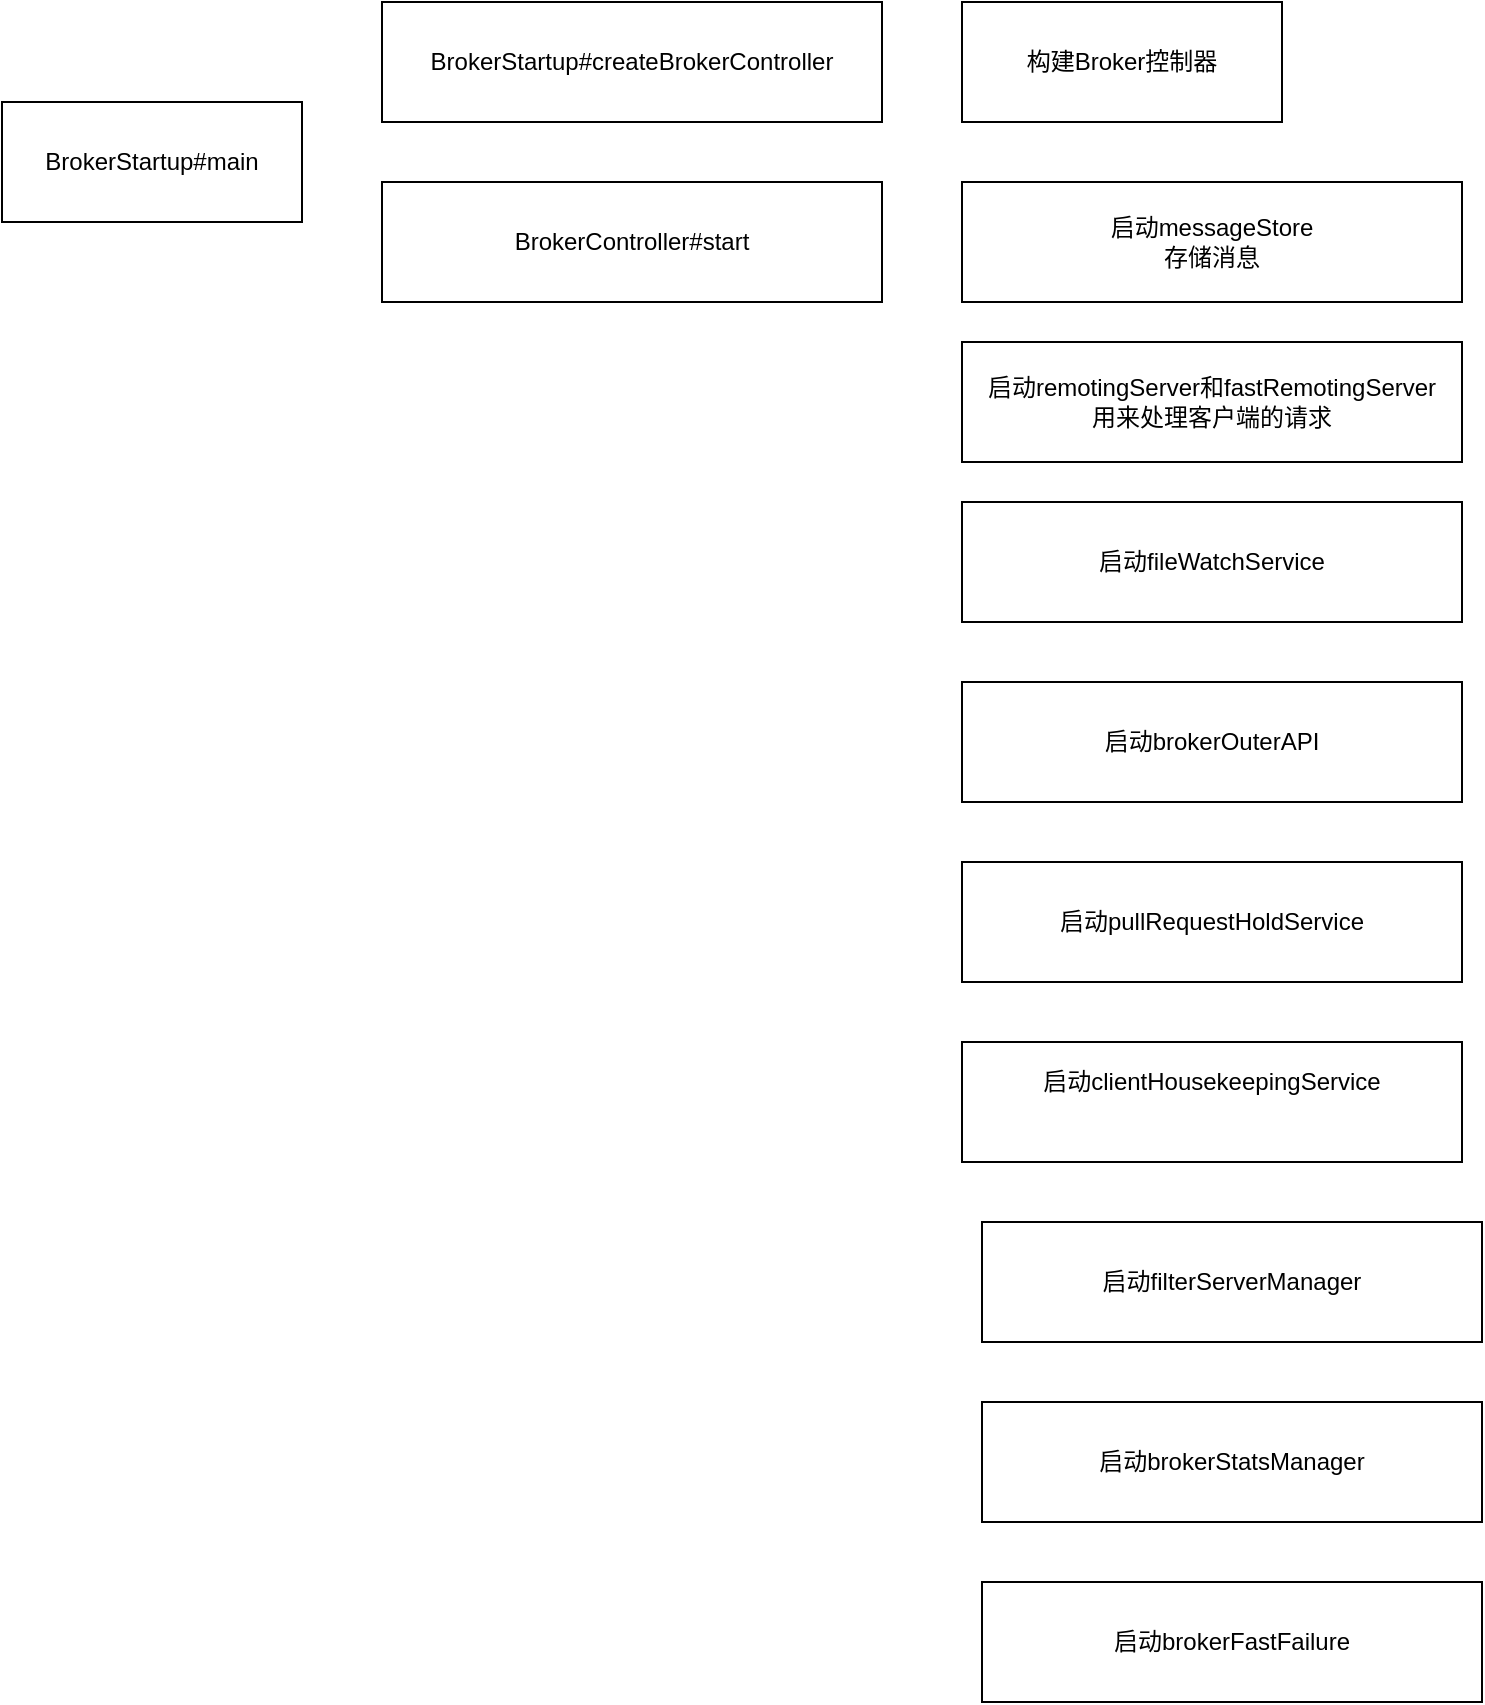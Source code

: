 <mxfile version="15.8.2" type="github">
  <diagram id="sFC1RRCr9SFQazNoy_1z" name="Page-1">
    <mxGraphModel dx="946" dy="536" grid="1" gridSize="10" guides="1" tooltips="1" connect="1" arrows="1" fold="1" page="1" pageScale="1" pageWidth="827" pageHeight="1169" math="0" shadow="0">
      <root>
        <mxCell id="0" />
        <mxCell id="1" parent="0" />
        <mxCell id="zNyeDEZQtX2fkmq9p0QW-1" value="&lt;span&gt;BrokerStartup#main&lt;/span&gt;" style="rounded=0;whiteSpace=wrap;html=1;" parent="1" vertex="1">
          <mxGeometry x="110" y="160" width="150" height="60" as="geometry" />
        </mxCell>
        <mxCell id="zNyeDEZQtX2fkmq9p0QW-2" value="BrokerStartup#createBrokerController" style="rounded=0;whiteSpace=wrap;html=1;" parent="1" vertex="1">
          <mxGeometry x="300" y="110" width="250" height="60" as="geometry" />
        </mxCell>
        <mxCell id="zNyeDEZQtX2fkmq9p0QW-3" value="BrokerController#start" style="rounded=0;whiteSpace=wrap;html=1;" parent="1" vertex="1">
          <mxGeometry x="300" y="200" width="250" height="60" as="geometry" />
        </mxCell>
        <mxCell id="3U_JYmoVX_Mq-FX1dJBy-1" value="构建Broker控制器" style="rounded=0;whiteSpace=wrap;html=1;" vertex="1" parent="1">
          <mxGeometry x="590" y="110" width="160" height="60" as="geometry" />
        </mxCell>
        <mxCell id="3U_JYmoVX_Mq-FX1dJBy-2" value="启动messageStore&lt;br&gt;存储消息" style="rounded=0;whiteSpace=wrap;html=1;" vertex="1" parent="1">
          <mxGeometry x="590" y="200" width="250" height="60" as="geometry" />
        </mxCell>
        <mxCell id="3U_JYmoVX_Mq-FX1dJBy-3" value="启动remotingServer和&lt;span&gt;fastRemotingServer&lt;br&gt;&lt;/span&gt;用来处理客户端的请求" style="rounded=0;whiteSpace=wrap;html=1;" vertex="1" parent="1">
          <mxGeometry x="590" y="280" width="250" height="60" as="geometry" />
        </mxCell>
        <mxCell id="3U_JYmoVX_Mq-FX1dJBy-4" value="启动fileWatchService" style="rounded=0;whiteSpace=wrap;html=1;" vertex="1" parent="1">
          <mxGeometry x="590" y="360" width="250" height="60" as="geometry" />
        </mxCell>
        <mxCell id="3U_JYmoVX_Mq-FX1dJBy-5" value="启动brokerOuterAPI" style="rounded=0;whiteSpace=wrap;html=1;" vertex="1" parent="1">
          <mxGeometry x="590" y="450" width="250" height="60" as="geometry" />
        </mxCell>
        <mxCell id="3U_JYmoVX_Mq-FX1dJBy-6" value="启动pullRequestHoldService&lt;br&gt;" style="rounded=0;whiteSpace=wrap;html=1;" vertex="1" parent="1">
          <mxGeometry x="590" y="540" width="250" height="60" as="geometry" />
        </mxCell>
        <mxCell id="3U_JYmoVX_Mq-FX1dJBy-7" value="启动clientHousekeepingService&lt;br&gt;&lt;span style=&quot;color: rgb(152 , 118 , 170) ; background-color: rgb(43 , 43 , 43) ; font-family: &amp;#34;menlo&amp;#34; ; font-size: 13.5pt&quot;&gt;&lt;br&gt;&lt;/span&gt;" style="rounded=0;whiteSpace=wrap;html=1;" vertex="1" parent="1">
          <mxGeometry x="590" y="630" width="250" height="60" as="geometry" />
        </mxCell>
        <mxCell id="3U_JYmoVX_Mq-FX1dJBy-8" value="启动filterServerManager" style="rounded=0;whiteSpace=wrap;html=1;" vertex="1" parent="1">
          <mxGeometry x="600" y="720" width="250" height="60" as="geometry" />
        </mxCell>
        <mxCell id="3U_JYmoVX_Mq-FX1dJBy-9" value="启动brokerStatsManager" style="rounded=0;whiteSpace=wrap;html=1;" vertex="1" parent="1">
          <mxGeometry x="600" y="810" width="250" height="60" as="geometry" />
        </mxCell>
        <mxCell id="3U_JYmoVX_Mq-FX1dJBy-10" value="启动brokerFastFailure" style="rounded=0;whiteSpace=wrap;html=1;" vertex="1" parent="1">
          <mxGeometry x="600" y="900" width="250" height="60" as="geometry" />
        </mxCell>
      </root>
    </mxGraphModel>
  </diagram>
</mxfile>
